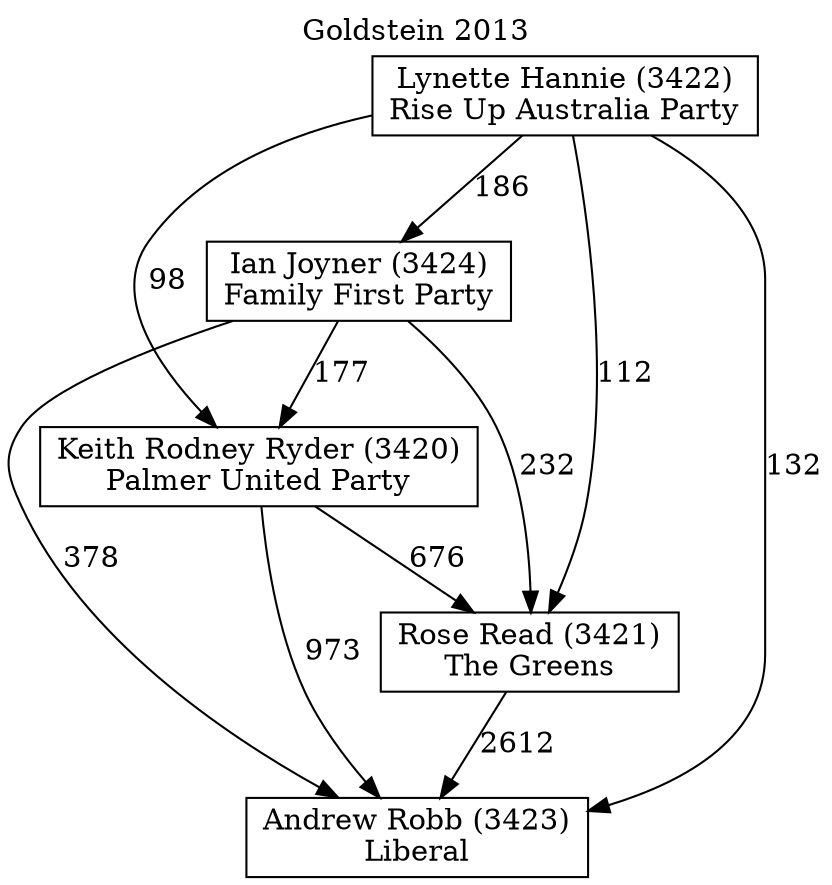 // House preference flow
digraph "Andrew Robb (3423)_Goldstein_2013" {
	graph [label="Goldstein 2013" labelloc=t mclimit=10]
	node [shape=box]
	"Andrew Robb (3423)" [label="Andrew Robb (3423)
Liberal"]
	"Rose Read (3421)" [label="Rose Read (3421)
The Greens"]
	"Keith Rodney Ryder (3420)" [label="Keith Rodney Ryder (3420)
Palmer United Party"]
	"Ian Joyner (3424)" [label="Ian Joyner (3424)
Family First Party"]
	"Lynette Hannie (3422)" [label="Lynette Hannie (3422)
Rise Up Australia Party"]
	"Rose Read (3421)" -> "Andrew Robb (3423)" [label=2612]
	"Keith Rodney Ryder (3420)" -> "Rose Read (3421)" [label=676]
	"Ian Joyner (3424)" -> "Keith Rodney Ryder (3420)" [label=177]
	"Lynette Hannie (3422)" -> "Ian Joyner (3424)" [label=186]
	"Keith Rodney Ryder (3420)" -> "Andrew Robb (3423)" [label=973]
	"Ian Joyner (3424)" -> "Andrew Robb (3423)" [label=378]
	"Lynette Hannie (3422)" -> "Andrew Robb (3423)" [label=132]
	"Lynette Hannie (3422)" -> "Keith Rodney Ryder (3420)" [label=98]
	"Ian Joyner (3424)" -> "Rose Read (3421)" [label=232]
	"Lynette Hannie (3422)" -> "Rose Read (3421)" [label=112]
}
